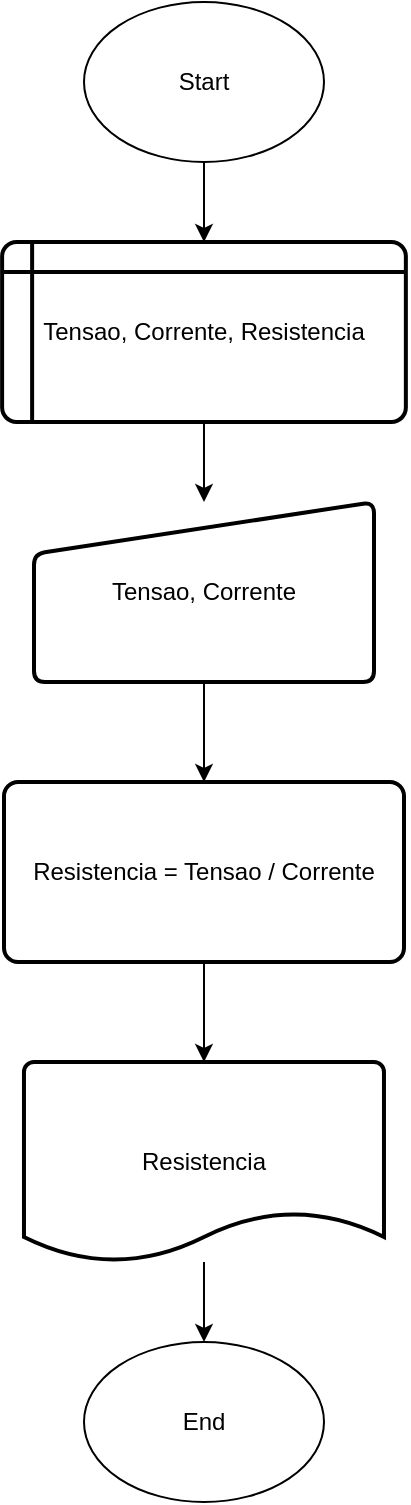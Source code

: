 <mxfile version="13.6.5" type="github">
  <diagram id="RNWo8KM5zXLVf5Jeuu8x" name="Page-1">
    <mxGraphModel dx="1381" dy="764" grid="1" gridSize="10" guides="1" tooltips="1" connect="1" arrows="1" fold="1" page="1" pageScale="1" pageWidth="827" pageHeight="1169" math="0" shadow="0">
      <root>
        <mxCell id="0" />
        <mxCell id="1" parent="0" />
        <mxCell id="R4fq8n4Yimcy0f63Pn9B-8" style="edgeStyle=orthogonalEdgeStyle;rounded=0;orthogonalLoop=1;jettySize=auto;html=1;exitX=0.5;exitY=1;exitDx=0;exitDy=0;entryX=0.5;entryY=0;entryDx=0;entryDy=0;" edge="1" parent="1" source="R4fq8n4Yimcy0f63Pn9B-1" target="R4fq8n4Yimcy0f63Pn9B-2">
          <mxGeometry relative="1" as="geometry" />
        </mxCell>
        <mxCell id="R4fq8n4Yimcy0f63Pn9B-1" value="Start" style="ellipse;whiteSpace=wrap;html=1;" vertex="1" parent="1">
          <mxGeometry x="80" y="40" width="120" height="80" as="geometry" />
        </mxCell>
        <mxCell id="R4fq8n4Yimcy0f63Pn9B-9" style="edgeStyle=orthogonalEdgeStyle;rounded=0;orthogonalLoop=1;jettySize=auto;html=1;exitX=0.5;exitY=1;exitDx=0;exitDy=0;entryX=0.5;entryY=0;entryDx=0;entryDy=0;" edge="1" parent="1" source="R4fq8n4Yimcy0f63Pn9B-2" target="R4fq8n4Yimcy0f63Pn9B-4">
          <mxGeometry relative="1" as="geometry" />
        </mxCell>
        <mxCell id="R4fq8n4Yimcy0f63Pn9B-2" value="Tensao, Corrente, Resistencia" style="shape=internalStorage;whiteSpace=wrap;html=1;dx=15;dy=15;rounded=1;arcSize=8;strokeWidth=2;" vertex="1" parent="1">
          <mxGeometry x="39.06" y="160" width="201.87" height="90" as="geometry" />
        </mxCell>
        <mxCell id="R4fq8n4Yimcy0f63Pn9B-11" style="edgeStyle=orthogonalEdgeStyle;rounded=0;orthogonalLoop=1;jettySize=auto;html=1;exitX=0.5;exitY=1;exitDx=0;exitDy=0;entryX=0.5;entryY=0;entryDx=0;entryDy=0;entryPerimeter=0;" edge="1" parent="1" source="R4fq8n4Yimcy0f63Pn9B-3" target="R4fq8n4Yimcy0f63Pn9B-5">
          <mxGeometry relative="1" as="geometry" />
        </mxCell>
        <mxCell id="R4fq8n4Yimcy0f63Pn9B-3" value="Resistencia = Tensao / Corrente" style="rounded=1;whiteSpace=wrap;html=1;absoluteArcSize=1;arcSize=14;strokeWidth=2;" vertex="1" parent="1">
          <mxGeometry x="40" y="430" width="200" height="90" as="geometry" />
        </mxCell>
        <mxCell id="R4fq8n4Yimcy0f63Pn9B-10" style="edgeStyle=orthogonalEdgeStyle;rounded=0;orthogonalLoop=1;jettySize=auto;html=1;exitX=0.5;exitY=1;exitDx=0;exitDy=0;entryX=0.5;entryY=0;entryDx=0;entryDy=0;" edge="1" parent="1" source="R4fq8n4Yimcy0f63Pn9B-4" target="R4fq8n4Yimcy0f63Pn9B-3">
          <mxGeometry relative="1" as="geometry" />
        </mxCell>
        <mxCell id="R4fq8n4Yimcy0f63Pn9B-4" value="Tensao, Corrente" style="html=1;strokeWidth=2;shape=manualInput;whiteSpace=wrap;rounded=1;size=26;arcSize=11;" vertex="1" parent="1">
          <mxGeometry x="55" y="290" width="170" height="90" as="geometry" />
        </mxCell>
        <mxCell id="R4fq8n4Yimcy0f63Pn9B-5" value="Resistencia" style="strokeWidth=2;html=1;shape=mxgraph.flowchart.document2;whiteSpace=wrap;size=0.25;" vertex="1" parent="1">
          <mxGeometry x="49.99" y="570" width="180" height="100" as="geometry" />
        </mxCell>
        <mxCell id="R4fq8n4Yimcy0f63Pn9B-6" value="End" style="ellipse;whiteSpace=wrap;html=1;" vertex="1" parent="1">
          <mxGeometry x="80" y="710" width="120" height="80" as="geometry" />
        </mxCell>
        <mxCell id="R4fq8n4Yimcy0f63Pn9B-7" value="" style="endArrow=classic;html=1;entryX=0.5;entryY=0;entryDx=0;entryDy=0;" edge="1" parent="1" source="R4fq8n4Yimcy0f63Pn9B-5" target="R4fq8n4Yimcy0f63Pn9B-6">
          <mxGeometry width="50" height="50" relative="1" as="geometry">
            <mxPoint x="370" y="420" as="sourcePoint" />
            <mxPoint x="420" y="370" as="targetPoint" />
          </mxGeometry>
        </mxCell>
      </root>
    </mxGraphModel>
  </diagram>
</mxfile>
